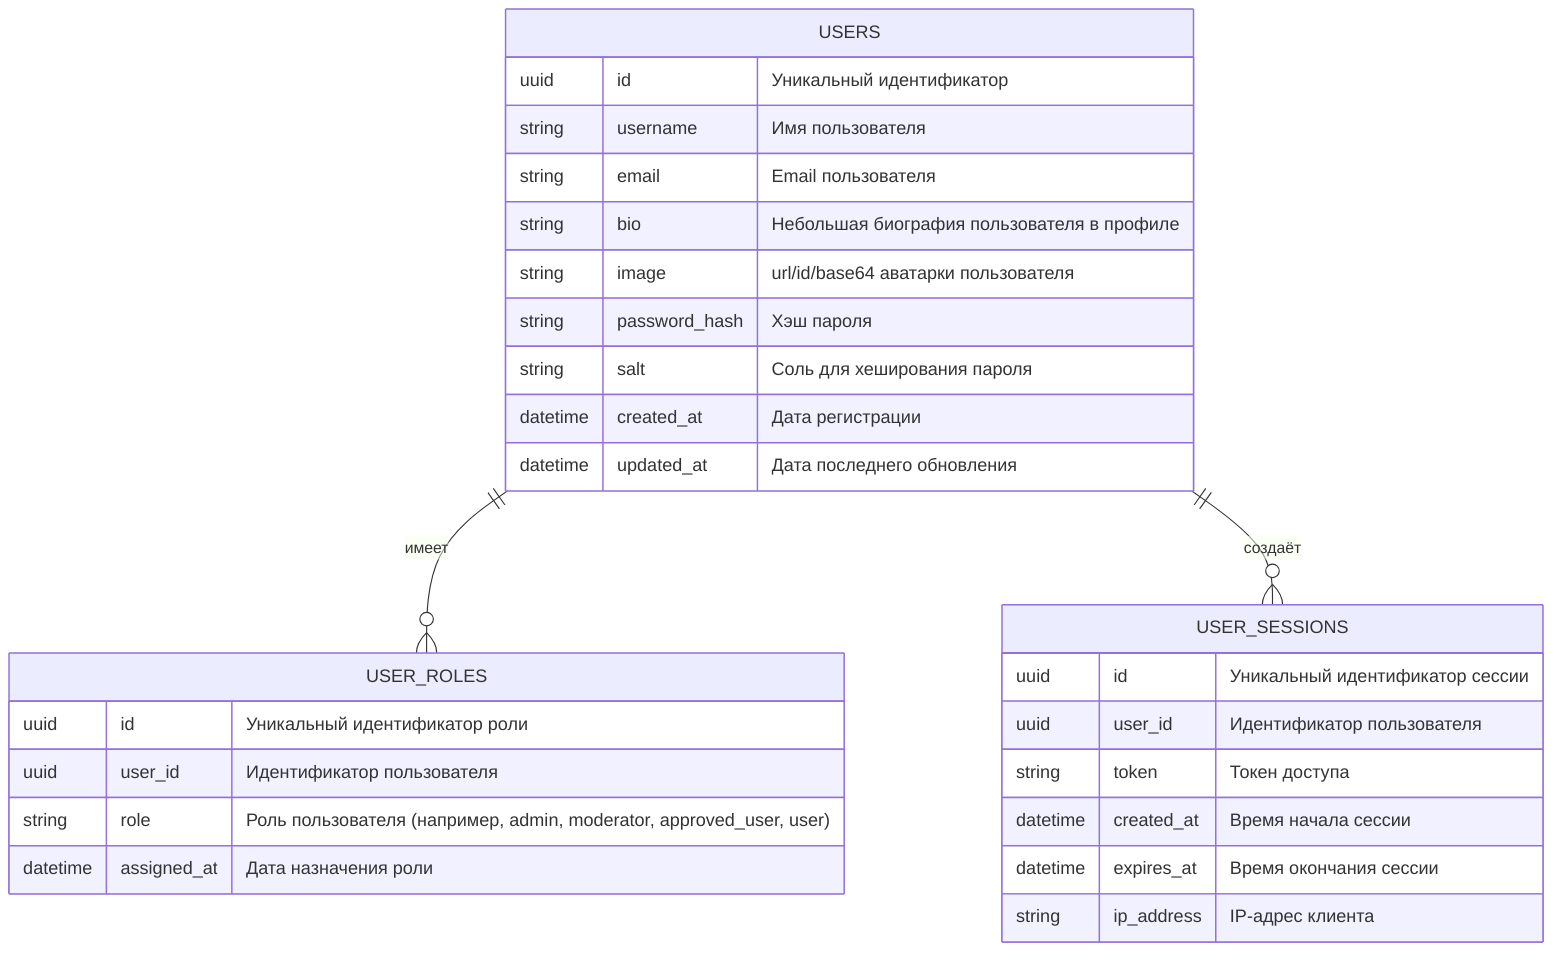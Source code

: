 erDiagram
    USERS {
        uuid id "Уникальный идентификатор"
        string username "Имя пользователя"
        string email "Email пользователя"
        string bio "Небольшая биография пользователя в профиле"
        string image "url/id/base64 аватарки пользователя"
        string password_hash "Хэш пароля"
        string salt "Соль для хеширования пароля"
        datetime created_at "Дата регистрации"
        datetime updated_at "Дата последнего обновления"
    }
    USER_ROLES {
        uuid id "Уникальный идентификатор роли"
        uuid user_id "Идентификатор пользователя"
        string role "Роль пользователя (например, admin, moderator, approved_user, user)"
        datetime assigned_at "Дата назначения роли"
    }
    USER_SESSIONS {
        uuid id "Уникальный идентификатор сессии"
        uuid user_id "Идентификатор пользователя"
        string token "Токен доступа"
        datetime created_at "Время начала сессии"
        datetime expires_at "Время окончания сессии"
        string ip_address "IP-адрес клиента"
    }

    USERS ||--o{ USER_ROLES : "имеет"
    USERS ||--o{ USER_SESSIONS : "создаёт"